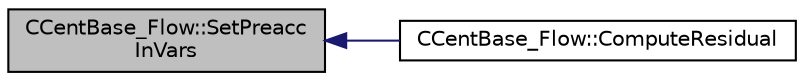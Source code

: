digraph "CCentBase_Flow::SetPreaccInVars"
{
  edge [fontname="Helvetica",fontsize="10",labelfontname="Helvetica",labelfontsize="10"];
  node [fontname="Helvetica",fontsize="10",shape=record];
  rankdir="LR";
  Node27 [label="CCentBase_Flow::SetPreacc\lInVars",height=0.2,width=0.4,color="black", fillcolor="grey75", style="filled", fontcolor="black"];
  Node27 -> Node28 [dir="back",color="midnightblue",fontsize="10",style="solid",fontname="Helvetica"];
  Node28 [label="CCentBase_Flow::ComputeResidual",height=0.2,width=0.4,color="black", fillcolor="white", style="filled",URL="$class_c_cent_base___flow.html#ab3d38a73e882f7eade3cfc0daf3e3520",tooltip="Compute the flow residual using a centered method with artificial dissipation. "];
}
